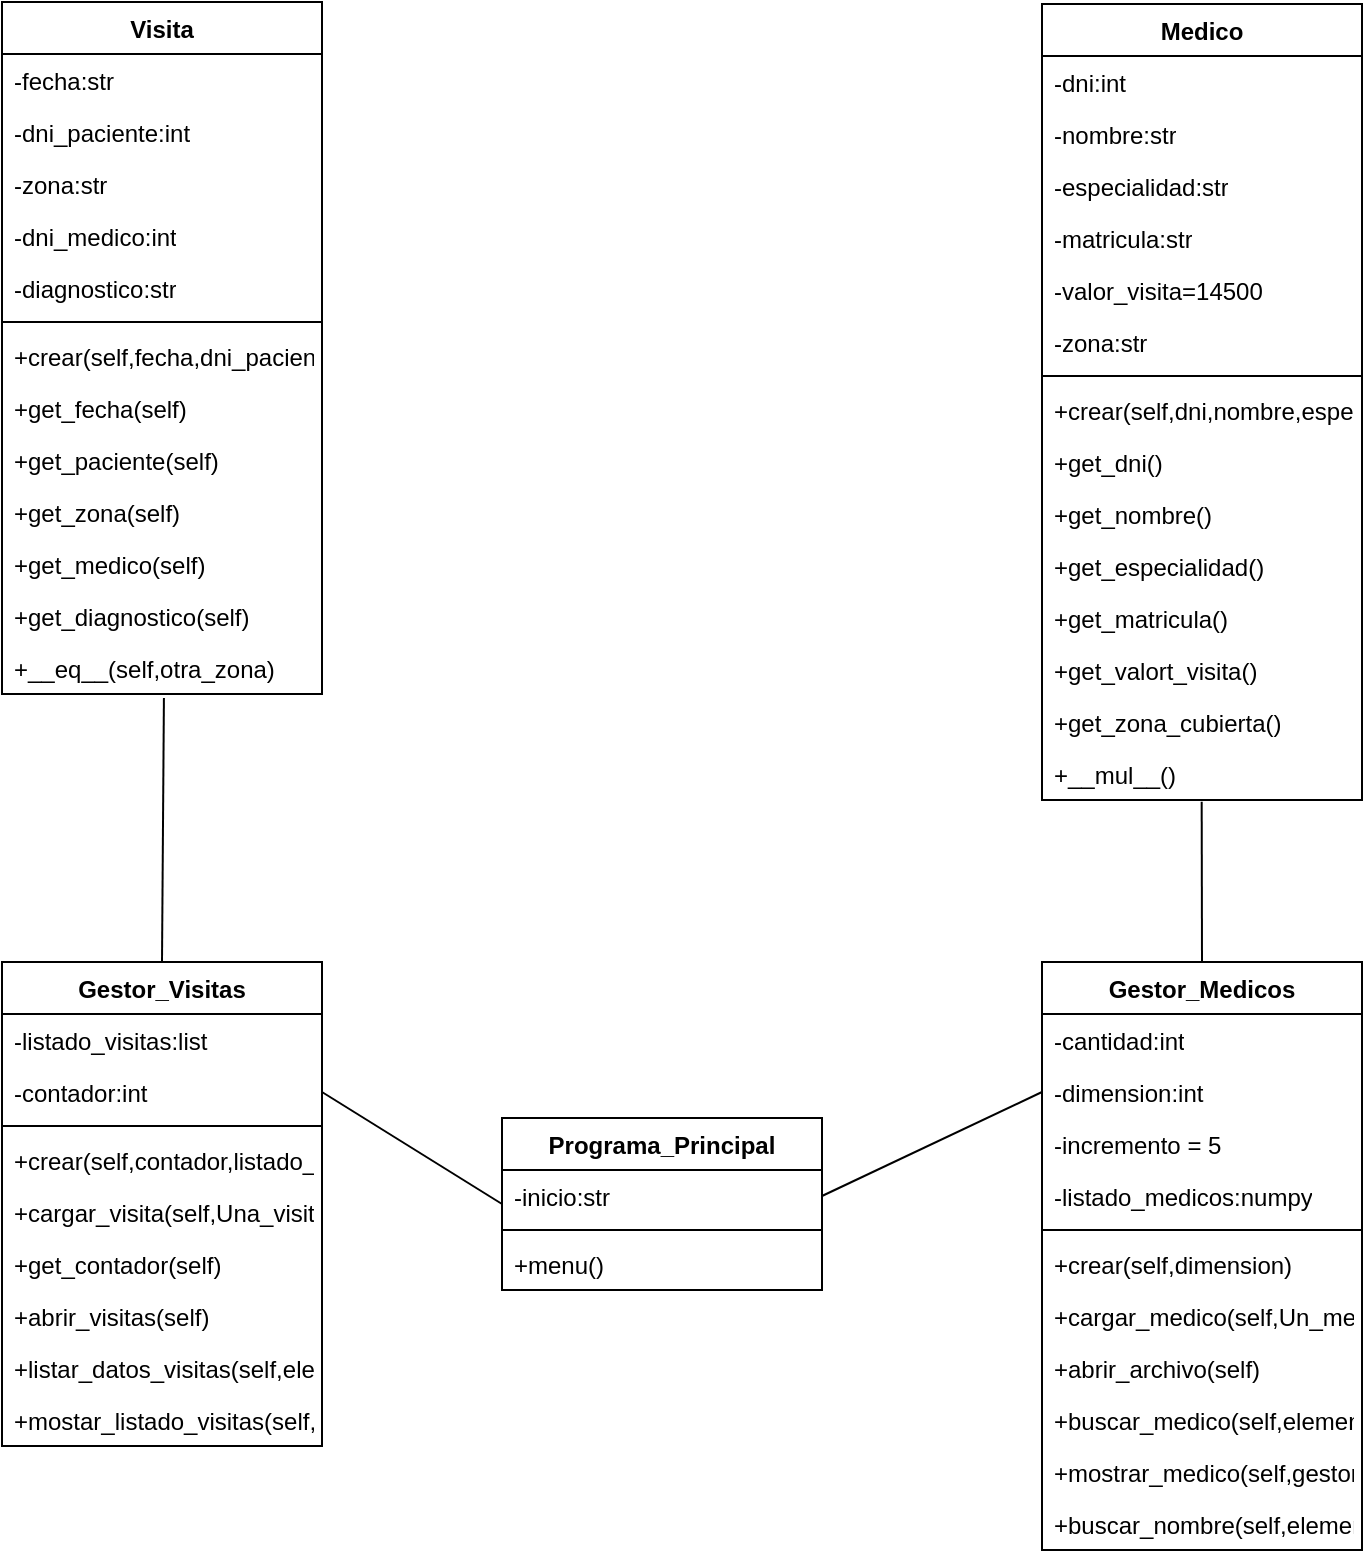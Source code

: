 <mxfile version="24.5.2" type="device">
  <diagram name="Página-1" id="mn-I3YatkpcVeMXtm_bY">
    <mxGraphModel dx="2207" dy="782" grid="1" gridSize="10" guides="1" tooltips="1" connect="1" arrows="1" fold="1" page="1" pageScale="1" pageWidth="827" pageHeight="1169" math="0" shadow="0">
      <root>
        <mxCell id="0" />
        <mxCell id="1" parent="0" />
        <mxCell id="reiwG1rrxaZmVLo7rDK--9" value="Gestor_Medicos" style="swimlane;fontStyle=1;align=center;verticalAlign=top;childLayout=stackLayout;horizontal=1;startSize=26;horizontalStack=0;resizeParent=1;resizeParentMax=0;resizeLast=0;collapsible=1;marginBottom=0;whiteSpace=wrap;html=1;" vertex="1" parent="1">
          <mxGeometry x="640" y="520" width="160" height="294" as="geometry" />
        </mxCell>
        <mxCell id="reiwG1rrxaZmVLo7rDK--10" value="-cantidad:int" style="text;strokeColor=none;fillColor=none;align=left;verticalAlign=top;spacingLeft=4;spacingRight=4;overflow=hidden;rotatable=0;points=[[0,0.5],[1,0.5]];portConstraint=eastwest;whiteSpace=wrap;html=1;" vertex="1" parent="reiwG1rrxaZmVLo7rDK--9">
          <mxGeometry y="26" width="160" height="26" as="geometry" />
        </mxCell>
        <mxCell id="reiwG1rrxaZmVLo7rDK--30" value="-dimension:int" style="text;strokeColor=none;fillColor=none;align=left;verticalAlign=top;spacingLeft=4;spacingRight=4;overflow=hidden;rotatable=0;points=[[0,0.5],[1,0.5]];portConstraint=eastwest;whiteSpace=wrap;html=1;" vertex="1" parent="reiwG1rrxaZmVLo7rDK--9">
          <mxGeometry y="52" width="160" height="26" as="geometry" />
        </mxCell>
        <mxCell id="reiwG1rrxaZmVLo7rDK--31" value="-incremento = 5" style="text;strokeColor=none;fillColor=none;align=left;verticalAlign=top;spacingLeft=4;spacingRight=4;overflow=hidden;rotatable=0;points=[[0,0.5],[1,0.5]];portConstraint=eastwest;whiteSpace=wrap;html=1;" vertex="1" parent="reiwG1rrxaZmVLo7rDK--9">
          <mxGeometry y="78" width="160" height="26" as="geometry" />
        </mxCell>
        <mxCell id="reiwG1rrxaZmVLo7rDK--32" value="-listado_medicos:numpy" style="text;strokeColor=none;fillColor=none;align=left;verticalAlign=top;spacingLeft=4;spacingRight=4;overflow=hidden;rotatable=0;points=[[0,0.5],[1,0.5]];portConstraint=eastwest;whiteSpace=wrap;html=1;" vertex="1" parent="reiwG1rrxaZmVLo7rDK--9">
          <mxGeometry y="104" width="160" height="26" as="geometry" />
        </mxCell>
        <mxCell id="reiwG1rrxaZmVLo7rDK--11" value="" style="line;strokeWidth=1;fillColor=none;align=left;verticalAlign=middle;spacingTop=-1;spacingLeft=3;spacingRight=3;rotatable=0;labelPosition=right;points=[];portConstraint=eastwest;strokeColor=inherit;" vertex="1" parent="reiwG1rrxaZmVLo7rDK--9">
          <mxGeometry y="130" width="160" height="8" as="geometry" />
        </mxCell>
        <mxCell id="reiwG1rrxaZmVLo7rDK--12" value="+crear(self,dimension)" style="text;strokeColor=none;fillColor=none;align=left;verticalAlign=top;spacingLeft=4;spacingRight=4;overflow=hidden;rotatable=0;points=[[0,0.5],[1,0.5]];portConstraint=eastwest;whiteSpace=wrap;html=1;" vertex="1" parent="reiwG1rrxaZmVLo7rDK--9">
          <mxGeometry y="138" width="160" height="26" as="geometry" />
        </mxCell>
        <mxCell id="reiwG1rrxaZmVLo7rDK--63" value="+cargar_medico(self,Un_medico)" style="text;strokeColor=none;fillColor=none;align=left;verticalAlign=top;spacingLeft=4;spacingRight=4;overflow=hidden;rotatable=0;points=[[0,0.5],[1,0.5]];portConstraint=eastwest;whiteSpace=wrap;html=1;" vertex="1" parent="reiwG1rrxaZmVLo7rDK--9">
          <mxGeometry y="164" width="160" height="26" as="geometry" />
        </mxCell>
        <mxCell id="reiwG1rrxaZmVLo7rDK--64" value="+abrir_archivo(self)" style="text;strokeColor=none;fillColor=none;align=left;verticalAlign=top;spacingLeft=4;spacingRight=4;overflow=hidden;rotatable=0;points=[[0,0.5],[1,0.5]];portConstraint=eastwest;whiteSpace=wrap;html=1;" vertex="1" parent="reiwG1rrxaZmVLo7rDK--9">
          <mxGeometry y="190" width="160" height="26" as="geometry" />
        </mxCell>
        <mxCell id="reiwG1rrxaZmVLo7rDK--65" value="+buscar_medico(self,elemento:int)" style="text;strokeColor=none;fillColor=none;align=left;verticalAlign=top;spacingLeft=4;spacingRight=4;overflow=hidden;rotatable=0;points=[[0,0.5],[1,0.5]];portConstraint=eastwest;whiteSpace=wrap;html=1;" vertex="1" parent="reiwG1rrxaZmVLo7rDK--9">
          <mxGeometry y="216" width="160" height="26" as="geometry" />
        </mxCell>
        <mxCell id="reiwG1rrxaZmVLo7rDK--66" value="+mostrar_medico(self,gestor_visitas)" style="text;strokeColor=none;fillColor=none;align=left;verticalAlign=top;spacingLeft=4;spacingRight=4;overflow=hidden;rotatable=0;points=[[0,0.5],[1,0.5]];portConstraint=eastwest;whiteSpace=wrap;html=1;" vertex="1" parent="reiwG1rrxaZmVLo7rDK--9">
          <mxGeometry y="242" width="160" height="26" as="geometry" />
        </mxCell>
        <mxCell id="reiwG1rrxaZmVLo7rDK--67" value="+buscar_nombre(self,elemento)" style="text;strokeColor=none;fillColor=none;align=left;verticalAlign=top;spacingLeft=4;spacingRight=4;overflow=hidden;rotatable=0;points=[[0,0.5],[1,0.5]];portConstraint=eastwest;whiteSpace=wrap;html=1;" vertex="1" parent="reiwG1rrxaZmVLo7rDK--9">
          <mxGeometry y="268" width="160" height="26" as="geometry" />
        </mxCell>
        <mxCell id="reiwG1rrxaZmVLo7rDK--13" value="Visita" style="swimlane;fontStyle=1;align=center;verticalAlign=top;childLayout=stackLayout;horizontal=1;startSize=26;horizontalStack=0;resizeParent=1;resizeParentMax=0;resizeLast=0;collapsible=1;marginBottom=0;whiteSpace=wrap;html=1;" vertex="1" parent="1">
          <mxGeometry x="120" y="40" width="160" height="346" as="geometry" />
        </mxCell>
        <mxCell id="reiwG1rrxaZmVLo7rDK--14" value="-fecha:str" style="text;strokeColor=none;fillColor=none;align=left;verticalAlign=top;spacingLeft=4;spacingRight=4;overflow=hidden;rotatable=0;points=[[0,0.5],[1,0.5]];portConstraint=eastwest;whiteSpace=wrap;html=1;" vertex="1" parent="reiwG1rrxaZmVLo7rDK--13">
          <mxGeometry y="26" width="160" height="26" as="geometry" />
        </mxCell>
        <mxCell id="reiwG1rrxaZmVLo7rDK--46" value="-dni_paciente:int" style="text;strokeColor=none;fillColor=none;align=left;verticalAlign=top;spacingLeft=4;spacingRight=4;overflow=hidden;rotatable=0;points=[[0,0.5],[1,0.5]];portConstraint=eastwest;whiteSpace=wrap;html=1;" vertex="1" parent="reiwG1rrxaZmVLo7rDK--13">
          <mxGeometry y="52" width="160" height="26" as="geometry" />
        </mxCell>
        <mxCell id="reiwG1rrxaZmVLo7rDK--47" value="-zona:str" style="text;strokeColor=none;fillColor=none;align=left;verticalAlign=top;spacingLeft=4;spacingRight=4;overflow=hidden;rotatable=0;points=[[0,0.5],[1,0.5]];portConstraint=eastwest;whiteSpace=wrap;html=1;" vertex="1" parent="reiwG1rrxaZmVLo7rDK--13">
          <mxGeometry y="78" width="160" height="26" as="geometry" />
        </mxCell>
        <mxCell id="reiwG1rrxaZmVLo7rDK--48" value="-dni_medico:int" style="text;strokeColor=none;fillColor=none;align=left;verticalAlign=top;spacingLeft=4;spacingRight=4;overflow=hidden;rotatable=0;points=[[0,0.5],[1,0.5]];portConstraint=eastwest;whiteSpace=wrap;html=1;" vertex="1" parent="reiwG1rrxaZmVLo7rDK--13">
          <mxGeometry y="104" width="160" height="26" as="geometry" />
        </mxCell>
        <mxCell id="reiwG1rrxaZmVLo7rDK--49" value="-diagnostico:str" style="text;strokeColor=none;fillColor=none;align=left;verticalAlign=top;spacingLeft=4;spacingRight=4;overflow=hidden;rotatable=0;points=[[0,0.5],[1,0.5]];portConstraint=eastwest;whiteSpace=wrap;html=1;" vertex="1" parent="reiwG1rrxaZmVLo7rDK--13">
          <mxGeometry y="130" width="160" height="26" as="geometry" />
        </mxCell>
        <mxCell id="reiwG1rrxaZmVLo7rDK--15" value="" style="line;strokeWidth=1;fillColor=none;align=left;verticalAlign=middle;spacingTop=-1;spacingLeft=3;spacingRight=3;rotatable=0;labelPosition=right;points=[];portConstraint=eastwest;strokeColor=inherit;" vertex="1" parent="reiwG1rrxaZmVLo7rDK--13">
          <mxGeometry y="156" width="160" height="8" as="geometry" />
        </mxCell>
        <mxCell id="reiwG1rrxaZmVLo7rDK--16" value="+crear(self,fecha,dni_paciente,zona,dni_medico,diagnostico)" style="text;strokeColor=none;fillColor=none;align=left;verticalAlign=top;spacingLeft=4;spacingRight=4;overflow=hidden;rotatable=0;points=[[0,0.5],[1,0.5]];portConstraint=eastwest;whiteSpace=wrap;html=1;" vertex="1" parent="reiwG1rrxaZmVLo7rDK--13">
          <mxGeometry y="164" width="160" height="26" as="geometry" />
        </mxCell>
        <mxCell id="reiwG1rrxaZmVLo7rDK--51" value="+get_fecha(self)" style="text;strokeColor=none;fillColor=none;align=left;verticalAlign=top;spacingLeft=4;spacingRight=4;overflow=hidden;rotatable=0;points=[[0,0.5],[1,0.5]];portConstraint=eastwest;whiteSpace=wrap;html=1;" vertex="1" parent="reiwG1rrxaZmVLo7rDK--13">
          <mxGeometry y="190" width="160" height="26" as="geometry" />
        </mxCell>
        <mxCell id="reiwG1rrxaZmVLo7rDK--52" value="+get_paciente(self)" style="text;strokeColor=none;fillColor=none;align=left;verticalAlign=top;spacingLeft=4;spacingRight=4;overflow=hidden;rotatable=0;points=[[0,0.5],[1,0.5]];portConstraint=eastwest;whiteSpace=wrap;html=1;" vertex="1" parent="reiwG1rrxaZmVLo7rDK--13">
          <mxGeometry y="216" width="160" height="26" as="geometry" />
        </mxCell>
        <mxCell id="reiwG1rrxaZmVLo7rDK--53" value="+get_zona(self)" style="text;strokeColor=none;fillColor=none;align=left;verticalAlign=top;spacingLeft=4;spacingRight=4;overflow=hidden;rotatable=0;points=[[0,0.5],[1,0.5]];portConstraint=eastwest;whiteSpace=wrap;html=1;" vertex="1" parent="reiwG1rrxaZmVLo7rDK--13">
          <mxGeometry y="242" width="160" height="26" as="geometry" />
        </mxCell>
        <mxCell id="reiwG1rrxaZmVLo7rDK--54" value="+get_medico(self)" style="text;strokeColor=none;fillColor=none;align=left;verticalAlign=top;spacingLeft=4;spacingRight=4;overflow=hidden;rotatable=0;points=[[0,0.5],[1,0.5]];portConstraint=eastwest;whiteSpace=wrap;html=1;" vertex="1" parent="reiwG1rrxaZmVLo7rDK--13">
          <mxGeometry y="268" width="160" height="26" as="geometry" />
        </mxCell>
        <mxCell id="reiwG1rrxaZmVLo7rDK--55" value="+get_diagnostico(self)" style="text;strokeColor=none;fillColor=none;align=left;verticalAlign=top;spacingLeft=4;spacingRight=4;overflow=hidden;rotatable=0;points=[[0,0.5],[1,0.5]];portConstraint=eastwest;whiteSpace=wrap;html=1;" vertex="1" parent="reiwG1rrxaZmVLo7rDK--13">
          <mxGeometry y="294" width="160" height="26" as="geometry" />
        </mxCell>
        <mxCell id="reiwG1rrxaZmVLo7rDK--56" value="+__eq__(self,otra_zona)" style="text;strokeColor=none;fillColor=none;align=left;verticalAlign=top;spacingLeft=4;spacingRight=4;overflow=hidden;rotatable=0;points=[[0,0.5],[1,0.5]];portConstraint=eastwest;whiteSpace=wrap;html=1;" vertex="1" parent="reiwG1rrxaZmVLo7rDK--13">
          <mxGeometry y="320" width="160" height="26" as="geometry" />
        </mxCell>
        <mxCell id="reiwG1rrxaZmVLo7rDK--17" value="Medico" style="swimlane;fontStyle=1;align=center;verticalAlign=top;childLayout=stackLayout;horizontal=1;startSize=26;horizontalStack=0;resizeParent=1;resizeParentMax=0;resizeLast=0;collapsible=1;marginBottom=0;whiteSpace=wrap;html=1;" vertex="1" parent="1">
          <mxGeometry x="640" y="41" width="160" height="398" as="geometry" />
        </mxCell>
        <mxCell id="reiwG1rrxaZmVLo7rDK--18" value="-dni:int" style="text;strokeColor=none;fillColor=none;align=left;verticalAlign=top;spacingLeft=4;spacingRight=4;overflow=hidden;rotatable=0;points=[[0,0.5],[1,0.5]];portConstraint=eastwest;whiteSpace=wrap;html=1;" vertex="1" parent="reiwG1rrxaZmVLo7rDK--17">
          <mxGeometry y="26" width="160" height="26" as="geometry" />
        </mxCell>
        <mxCell id="reiwG1rrxaZmVLo7rDK--33" value="-nombre:str" style="text;strokeColor=none;fillColor=none;align=left;verticalAlign=top;spacingLeft=4;spacingRight=4;overflow=hidden;rotatable=0;points=[[0,0.5],[1,0.5]];portConstraint=eastwest;whiteSpace=wrap;html=1;" vertex="1" parent="reiwG1rrxaZmVLo7rDK--17">
          <mxGeometry y="52" width="160" height="26" as="geometry" />
        </mxCell>
        <mxCell id="reiwG1rrxaZmVLo7rDK--34" value="-especialidad:str" style="text;strokeColor=none;fillColor=none;align=left;verticalAlign=top;spacingLeft=4;spacingRight=4;overflow=hidden;rotatable=0;points=[[0,0.5],[1,0.5]];portConstraint=eastwest;whiteSpace=wrap;html=1;" vertex="1" parent="reiwG1rrxaZmVLo7rDK--17">
          <mxGeometry y="78" width="160" height="26" as="geometry" />
        </mxCell>
        <mxCell id="reiwG1rrxaZmVLo7rDK--35" value="-matricula:str" style="text;strokeColor=none;fillColor=none;align=left;verticalAlign=top;spacingLeft=4;spacingRight=4;overflow=hidden;rotatable=0;points=[[0,0.5],[1,0.5]];portConstraint=eastwest;whiteSpace=wrap;html=1;" vertex="1" parent="reiwG1rrxaZmVLo7rDK--17">
          <mxGeometry y="104" width="160" height="26" as="geometry" />
        </mxCell>
        <mxCell id="reiwG1rrxaZmVLo7rDK--36" value="-valor_visita=14500" style="text;strokeColor=none;fillColor=none;align=left;verticalAlign=top;spacingLeft=4;spacingRight=4;overflow=hidden;rotatable=0;points=[[0,0.5],[1,0.5]];portConstraint=eastwest;whiteSpace=wrap;html=1;" vertex="1" parent="reiwG1rrxaZmVLo7rDK--17">
          <mxGeometry y="130" width="160" height="26" as="geometry" />
        </mxCell>
        <mxCell id="reiwG1rrxaZmVLo7rDK--37" value="-zona:str" style="text;strokeColor=none;fillColor=none;align=left;verticalAlign=top;spacingLeft=4;spacingRight=4;overflow=hidden;rotatable=0;points=[[0,0.5],[1,0.5]];portConstraint=eastwest;whiteSpace=wrap;html=1;" vertex="1" parent="reiwG1rrxaZmVLo7rDK--17">
          <mxGeometry y="156" width="160" height="26" as="geometry" />
        </mxCell>
        <mxCell id="reiwG1rrxaZmVLo7rDK--19" value="" style="line;strokeWidth=1;fillColor=none;align=left;verticalAlign=middle;spacingTop=-1;spacingLeft=3;spacingRight=3;rotatable=0;labelPosition=right;points=[];portConstraint=eastwest;strokeColor=inherit;" vertex="1" parent="reiwG1rrxaZmVLo7rDK--17">
          <mxGeometry y="182" width="160" height="8" as="geometry" />
        </mxCell>
        <mxCell id="reiwG1rrxaZmVLo7rDK--20" value="+crear(self,dni,nombre,especialida,matricula,zona)" style="text;strokeColor=none;fillColor=none;align=left;verticalAlign=top;spacingLeft=4;spacingRight=4;overflow=hidden;rotatable=0;points=[[0,0.5],[1,0.5]];portConstraint=eastwest;whiteSpace=wrap;html=1;" vertex="1" parent="reiwG1rrxaZmVLo7rDK--17">
          <mxGeometry y="190" width="160" height="26" as="geometry" />
        </mxCell>
        <mxCell id="reiwG1rrxaZmVLo7rDK--38" value="+get_dni()" style="text;strokeColor=none;fillColor=none;align=left;verticalAlign=top;spacingLeft=4;spacingRight=4;overflow=hidden;rotatable=0;points=[[0,0.5],[1,0.5]];portConstraint=eastwest;whiteSpace=wrap;html=1;" vertex="1" parent="reiwG1rrxaZmVLo7rDK--17">
          <mxGeometry y="216" width="160" height="26" as="geometry" />
        </mxCell>
        <mxCell id="reiwG1rrxaZmVLo7rDK--39" value="+get_nombre()" style="text;strokeColor=none;fillColor=none;align=left;verticalAlign=top;spacingLeft=4;spacingRight=4;overflow=hidden;rotatable=0;points=[[0,0.5],[1,0.5]];portConstraint=eastwest;whiteSpace=wrap;html=1;" vertex="1" parent="reiwG1rrxaZmVLo7rDK--17">
          <mxGeometry y="242" width="160" height="26" as="geometry" />
        </mxCell>
        <mxCell id="reiwG1rrxaZmVLo7rDK--40" value="+get_especialidad()" style="text;strokeColor=none;fillColor=none;align=left;verticalAlign=top;spacingLeft=4;spacingRight=4;overflow=hidden;rotatable=0;points=[[0,0.5],[1,0.5]];portConstraint=eastwest;whiteSpace=wrap;html=1;" vertex="1" parent="reiwG1rrxaZmVLo7rDK--17">
          <mxGeometry y="268" width="160" height="26" as="geometry" />
        </mxCell>
        <mxCell id="reiwG1rrxaZmVLo7rDK--41" value="+get_matricula()" style="text;strokeColor=none;fillColor=none;align=left;verticalAlign=top;spacingLeft=4;spacingRight=4;overflow=hidden;rotatable=0;points=[[0,0.5],[1,0.5]];portConstraint=eastwest;whiteSpace=wrap;html=1;" vertex="1" parent="reiwG1rrxaZmVLo7rDK--17">
          <mxGeometry y="294" width="160" height="26" as="geometry" />
        </mxCell>
        <mxCell id="reiwG1rrxaZmVLo7rDK--42" value="+get_valort_visita()" style="text;strokeColor=none;fillColor=none;align=left;verticalAlign=top;spacingLeft=4;spacingRight=4;overflow=hidden;rotatable=0;points=[[0,0.5],[1,0.5]];portConstraint=eastwest;whiteSpace=wrap;html=1;" vertex="1" parent="reiwG1rrxaZmVLo7rDK--17">
          <mxGeometry y="320" width="160" height="26" as="geometry" />
        </mxCell>
        <mxCell id="reiwG1rrxaZmVLo7rDK--43" value="+get_zona_cubierta()" style="text;strokeColor=none;fillColor=none;align=left;verticalAlign=top;spacingLeft=4;spacingRight=4;overflow=hidden;rotatable=0;points=[[0,0.5],[1,0.5]];portConstraint=eastwest;whiteSpace=wrap;html=1;" vertex="1" parent="reiwG1rrxaZmVLo7rDK--17">
          <mxGeometry y="346" width="160" height="26" as="geometry" />
        </mxCell>
        <mxCell id="reiwG1rrxaZmVLo7rDK--44" value="+__mul__()" style="text;strokeColor=none;fillColor=none;align=left;verticalAlign=top;spacingLeft=4;spacingRight=4;overflow=hidden;rotatable=0;points=[[0,0.5],[1,0.5]];portConstraint=eastwest;whiteSpace=wrap;html=1;" vertex="1" parent="reiwG1rrxaZmVLo7rDK--17">
          <mxGeometry y="372" width="160" height="26" as="geometry" />
        </mxCell>
        <mxCell id="reiwG1rrxaZmVLo7rDK--21" value="Gestor_Visitas" style="swimlane;fontStyle=1;align=center;verticalAlign=top;childLayout=stackLayout;horizontal=1;startSize=26;horizontalStack=0;resizeParent=1;resizeParentMax=0;resizeLast=0;collapsible=1;marginBottom=0;whiteSpace=wrap;html=1;" vertex="1" parent="1">
          <mxGeometry x="120" y="520" width="160" height="242" as="geometry" />
        </mxCell>
        <mxCell id="reiwG1rrxaZmVLo7rDK--22" value="-listado_visitas:list" style="text;strokeColor=none;fillColor=none;align=left;verticalAlign=top;spacingLeft=4;spacingRight=4;overflow=hidden;rotatable=0;points=[[0,0.5],[1,0.5]];portConstraint=eastwest;whiteSpace=wrap;html=1;" vertex="1" parent="reiwG1rrxaZmVLo7rDK--21">
          <mxGeometry y="26" width="160" height="26" as="geometry" />
        </mxCell>
        <mxCell id="reiwG1rrxaZmVLo7rDK--57" value="-contador:int" style="text;strokeColor=none;fillColor=none;align=left;verticalAlign=top;spacingLeft=4;spacingRight=4;overflow=hidden;rotatable=0;points=[[0,0.5],[1,0.5]];portConstraint=eastwest;whiteSpace=wrap;html=1;" vertex="1" parent="reiwG1rrxaZmVLo7rDK--21">
          <mxGeometry y="52" width="160" height="26" as="geometry" />
        </mxCell>
        <mxCell id="reiwG1rrxaZmVLo7rDK--23" value="" style="line;strokeWidth=1;fillColor=none;align=left;verticalAlign=middle;spacingTop=-1;spacingLeft=3;spacingRight=3;rotatable=0;labelPosition=right;points=[];portConstraint=eastwest;strokeColor=inherit;" vertex="1" parent="reiwG1rrxaZmVLo7rDK--21">
          <mxGeometry y="78" width="160" height="8" as="geometry" />
        </mxCell>
        <mxCell id="reiwG1rrxaZmVLo7rDK--24" value="+crear(self,contador,listado_visitas)" style="text;strokeColor=none;fillColor=none;align=left;verticalAlign=top;spacingLeft=4;spacingRight=4;overflow=hidden;rotatable=0;points=[[0,0.5],[1,0.5]];portConstraint=eastwest;whiteSpace=wrap;html=1;" vertex="1" parent="reiwG1rrxaZmVLo7rDK--21">
          <mxGeometry y="86" width="160" height="26" as="geometry" />
        </mxCell>
        <mxCell id="reiwG1rrxaZmVLo7rDK--58" value="+cargar_visita(self,Una_visita)" style="text;strokeColor=none;fillColor=none;align=left;verticalAlign=top;spacingLeft=4;spacingRight=4;overflow=hidden;rotatable=0;points=[[0,0.5],[1,0.5]];portConstraint=eastwest;whiteSpace=wrap;html=1;" vertex="1" parent="reiwG1rrxaZmVLo7rDK--21">
          <mxGeometry y="112" width="160" height="26" as="geometry" />
        </mxCell>
        <mxCell id="reiwG1rrxaZmVLo7rDK--59" value="+get_contador(self)" style="text;strokeColor=none;fillColor=none;align=left;verticalAlign=top;spacingLeft=4;spacingRight=4;overflow=hidden;rotatable=0;points=[[0,0.5],[1,0.5]];portConstraint=eastwest;whiteSpace=wrap;html=1;" vertex="1" parent="reiwG1rrxaZmVLo7rDK--21">
          <mxGeometry y="138" width="160" height="26" as="geometry" />
        </mxCell>
        <mxCell id="reiwG1rrxaZmVLo7rDK--60" value="+abrir_visitas(self)" style="text;strokeColor=none;fillColor=none;align=left;verticalAlign=top;spacingLeft=4;spacingRight=4;overflow=hidden;rotatable=0;points=[[0,0.5],[1,0.5]];portConstraint=eastwest;whiteSpace=wrap;html=1;" vertex="1" parent="reiwG1rrxaZmVLo7rDK--21">
          <mxGeometry y="164" width="160" height="26" as="geometry" />
        </mxCell>
        <mxCell id="reiwG1rrxaZmVLo7rDK--61" value="+listar_datos_visitas(self,elemento,gestor_medico)" style="text;strokeColor=none;fillColor=none;align=left;verticalAlign=top;spacingLeft=4;spacingRight=4;overflow=hidden;rotatable=0;points=[[0,0.5],[1,0.5]];portConstraint=eastwest;whiteSpace=wrap;html=1;" vertex="1" parent="reiwG1rrxaZmVLo7rDK--21">
          <mxGeometry y="190" width="160" height="26" as="geometry" />
        </mxCell>
        <mxCell id="reiwG1rrxaZmVLo7rDK--62" value="+mostar_listado_visitas(self,&lt;span style=&quot;background-color: initial;&quot;&gt;elemento,gestor_medicos)&lt;/span&gt;" style="text;strokeColor=none;fillColor=none;align=left;verticalAlign=top;spacingLeft=4;spacingRight=4;overflow=hidden;rotatable=0;points=[[0,0.5],[1,0.5]];portConstraint=eastwest;whiteSpace=wrap;html=1;" vertex="1" parent="reiwG1rrxaZmVLo7rDK--21">
          <mxGeometry y="216" width="160" height="26" as="geometry" />
        </mxCell>
        <mxCell id="reiwG1rrxaZmVLo7rDK--25" value="Programa_Principal" style="swimlane;fontStyle=1;align=center;verticalAlign=top;childLayout=stackLayout;horizontal=1;startSize=26;horizontalStack=0;resizeParent=1;resizeParentMax=0;resizeLast=0;collapsible=1;marginBottom=0;whiteSpace=wrap;html=1;" vertex="1" parent="1">
          <mxGeometry x="370" y="598" width="160" height="86" as="geometry" />
        </mxCell>
        <mxCell id="reiwG1rrxaZmVLo7rDK--26" value="-inicio:str" style="text;strokeColor=none;fillColor=none;align=left;verticalAlign=top;spacingLeft=4;spacingRight=4;overflow=hidden;rotatable=0;points=[[0,0.5],[1,0.5]];portConstraint=eastwest;whiteSpace=wrap;html=1;" vertex="1" parent="reiwG1rrxaZmVLo7rDK--25">
          <mxGeometry y="26" width="160" height="26" as="geometry" />
        </mxCell>
        <mxCell id="reiwG1rrxaZmVLo7rDK--27" value="" style="line;strokeWidth=1;fillColor=none;align=left;verticalAlign=middle;spacingTop=-1;spacingLeft=3;spacingRight=3;rotatable=0;labelPosition=right;points=[];portConstraint=eastwest;strokeColor=inherit;" vertex="1" parent="reiwG1rrxaZmVLo7rDK--25">
          <mxGeometry y="52" width="160" height="8" as="geometry" />
        </mxCell>
        <mxCell id="reiwG1rrxaZmVLo7rDK--28" value="+menu()" style="text;strokeColor=none;fillColor=none;align=left;verticalAlign=top;spacingLeft=4;spacingRight=4;overflow=hidden;rotatable=0;points=[[0,0.5],[1,0.5]];portConstraint=eastwest;whiteSpace=wrap;html=1;" vertex="1" parent="reiwG1rrxaZmVLo7rDK--25">
          <mxGeometry y="60" width="160" height="26" as="geometry" />
        </mxCell>
        <mxCell id="reiwG1rrxaZmVLo7rDK--68" value="" style="endArrow=none;html=1;rounded=0;entryX=0.499;entryY=1.033;entryDx=0;entryDy=0;entryPerimeter=0;exitX=0.5;exitY=0;exitDx=0;exitDy=0;" edge="1" parent="1" source="reiwG1rrxaZmVLo7rDK--9" target="reiwG1rrxaZmVLo7rDK--44">
          <mxGeometry width="50" height="50" relative="1" as="geometry">
            <mxPoint x="685" y="500" as="sourcePoint" />
            <mxPoint x="735" y="450" as="targetPoint" />
          </mxGeometry>
        </mxCell>
        <mxCell id="reiwG1rrxaZmVLo7rDK--69" value="" style="endArrow=none;html=1;rounded=0;exitX=0.5;exitY=0;exitDx=0;exitDy=0;entryX=0.506;entryY=1.077;entryDx=0;entryDy=0;entryPerimeter=0;" edge="1" parent="1" source="reiwG1rrxaZmVLo7rDK--21" target="reiwG1rrxaZmVLo7rDK--56">
          <mxGeometry width="50" height="50" relative="1" as="geometry">
            <mxPoint x="194" y="470" as="sourcePoint" />
            <mxPoint x="200" y="410" as="targetPoint" />
          </mxGeometry>
        </mxCell>
        <mxCell id="reiwG1rrxaZmVLo7rDK--72" value="" style="endArrow=none;html=1;rounded=0;entryX=1;entryY=0.5;entryDx=0;entryDy=0;exitX=0;exitY=0.5;exitDx=0;exitDy=0;" edge="1" parent="1" source="reiwG1rrxaZmVLo7rDK--30" target="reiwG1rrxaZmVLo7rDK--26">
          <mxGeometry width="50" height="50" relative="1" as="geometry">
            <mxPoint x="600" y="600" as="sourcePoint" />
            <mxPoint x="370" y="510" as="targetPoint" />
            <Array as="points" />
          </mxGeometry>
        </mxCell>
        <mxCell id="reiwG1rrxaZmVLo7rDK--73" value="" style="endArrow=none;html=1;rounded=0;entryX=0;entryY=0.5;entryDx=0;entryDy=0;exitX=1;exitY=0.5;exitDx=0;exitDy=0;" edge="1" parent="1" source="reiwG1rrxaZmVLo7rDK--57" target="reiwG1rrxaZmVLo7rDK--25">
          <mxGeometry width="50" height="50" relative="1" as="geometry">
            <mxPoint x="650" y="595" as="sourcePoint" />
            <mxPoint x="490" y="850" as="targetPoint" />
            <Array as="points" />
          </mxGeometry>
        </mxCell>
      </root>
    </mxGraphModel>
  </diagram>
</mxfile>
